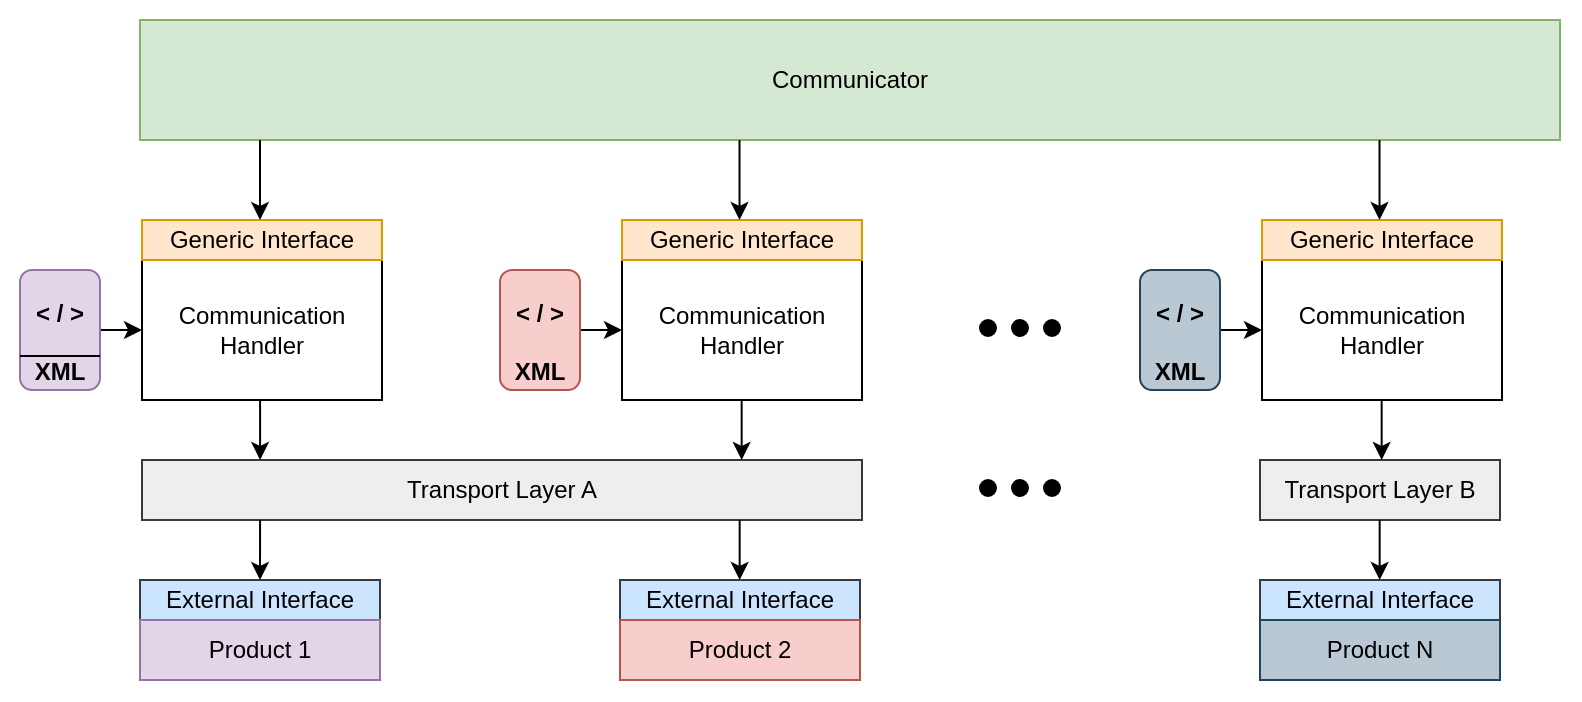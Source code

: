 <mxfile version="19.0.3" type="device"><diagram id="eH_KAKfTOrzADCKV09iF" name="Page-1"><mxGraphModel dx="1102" dy="865" grid="1" gridSize="10" guides="1" tooltips="1" connect="1" arrows="1" fold="1" page="1" pageScale="1" pageWidth="827" pageHeight="1169" background="none" math="0" shadow="0"><root><mxCell id="0"/><mxCell id="1" parent="0"/><mxCell id="WSeJycFFKVM5IYAHogYE-1" value="" style="rounded=0;whiteSpace=wrap;html=1;strokeColor=none;" vertex="1" parent="1"><mxGeometry x="30" y="30" width="790" height="350" as="geometry"/></mxCell><mxCell id="U0cZKh1xSIJEdOY7DLbc-1" value="Communicator" style="rounded=0;whiteSpace=wrap;html=1;fillColor=#d5e8d4;strokeColor=#82b366;align=center;verticalAlign=middle;" parent="1" vertex="1"><mxGeometry x="100" y="40" width="710" height="60" as="geometry"/></mxCell><mxCell id="U0cZKh1xSIJEdOY7DLbc-3" value="Communication Handler&lt;br&gt;" style="rounded=0;whiteSpace=wrap;html=1;" parent="1" vertex="1"><mxGeometry x="101" y="160" width="120" height="70" as="geometry"/></mxCell><mxCell id="U0cZKh1xSIJEdOY7DLbc-7" value="Generic Interface" style="rounded=0;whiteSpace=wrap;html=1;fillColor=#ffe6cc;strokeColor=#d79b00;" parent="1" vertex="1"><mxGeometry x="101" y="140" width="120" height="20" as="geometry"/></mxCell><mxCell id="U0cZKh1xSIJEdOY7DLbc-8" value="External Interface" style="rounded=0;whiteSpace=wrap;html=1;fillColor=#cce5ff;strokeColor=#36393d;" parent="1" vertex="1"><mxGeometry x="100" y="320" width="120" height="20" as="geometry"/></mxCell><mxCell id="U0cZKh1xSIJEdOY7DLbc-10" value="Transport Layer A" style="rounded=0;whiteSpace=wrap;html=1;fillColor=#eeeeee;strokeColor=#36393d;" parent="1" vertex="1"><mxGeometry x="101" y="260" width="360" height="30" as="geometry"/></mxCell><mxCell id="U0cZKh1xSIJEdOY7DLbc-11" value="Product 1" style="rounded=0;whiteSpace=wrap;html=1;fillColor=#e1d5e7;strokeColor=#9673a6;" parent="1" vertex="1"><mxGeometry x="100" y="340" width="120" height="30" as="geometry"/></mxCell><mxCell id="U0cZKh1xSIJEdOY7DLbc-17" value="" style="endArrow=classic;html=1;startArrow=none;startFill=0;" parent="1" edge="1"><mxGeometry width="50" height="50" relative="1" as="geometry"><mxPoint x="160" y="100" as="sourcePoint"/><mxPoint x="160" y="140" as="targetPoint"/></mxGeometry></mxCell><mxCell id="U0cZKh1xSIJEdOY7DLbc-72" value="Communication Handler&lt;br&gt;" style="rounded=0;whiteSpace=wrap;html=1;" parent="1" vertex="1"><mxGeometry x="341" y="160" width="120" height="70" as="geometry"/></mxCell><mxCell id="U0cZKh1xSIJEdOY7DLbc-74" value="Generic Interface" style="rounded=0;whiteSpace=wrap;html=1;fillColor=#ffe6cc;strokeColor=#d79b00;" parent="1" vertex="1"><mxGeometry x="341" y="140" width="120" height="20" as="geometry"/></mxCell><mxCell id="U0cZKh1xSIJEdOY7DLbc-75" value="External Interface" style="rounded=0;whiteSpace=wrap;html=1;fillColor=#cce5ff;strokeColor=#36393d;" parent="1" vertex="1"><mxGeometry x="340" y="320" width="120" height="20" as="geometry"/></mxCell><mxCell id="U0cZKh1xSIJEdOY7DLbc-77" value="Product 2" style="rounded=0;whiteSpace=wrap;html=1;fillColor=#f8cecc;strokeColor=#b85450;" parent="1" vertex="1"><mxGeometry x="340" y="340" width="120" height="30" as="geometry"/></mxCell><mxCell id="U0cZKh1xSIJEdOY7DLbc-109" value="" style="edgeStyle=orthogonalEdgeStyle;rounded=0;orthogonalLoop=1;jettySize=auto;html=1;startArrow=none;startFill=0;" parent="1" source="U0cZKh1xSIJEdOY7DLbc-105" target="U0cZKh1xSIJEdOY7DLbc-3" edge="1"><mxGeometry relative="1" as="geometry"/></mxCell><mxCell id="U0cZKh1xSIJEdOY7DLbc-105" value="&amp;lt; /&amp;nbsp;&amp;gt;&lt;br&gt;&lt;br&gt;XML" style="rounded=1;whiteSpace=wrap;html=1;align=center;fontStyle=1;verticalAlign=bottom;fillColor=#e1d5e7;strokeColor=#9673a6;" parent="1" vertex="1"><mxGeometry x="40" y="165" width="40" height="60" as="geometry"/></mxCell><mxCell id="U0cZKh1xSIJEdOY7DLbc-107" value="" style="endArrow=none;html=1;exitX=0;exitY=0.75;exitDx=0;exitDy=0;entryX=1;entryY=0.75;entryDx=0;entryDy=0;" parent="1" edge="1"><mxGeometry width="50" height="50" relative="1" as="geometry"><mxPoint x="40" y="208" as="sourcePoint"/><mxPoint x="80" y="208" as="targetPoint"/></mxGeometry></mxCell><mxCell id="U0cZKh1xSIJEdOY7DLbc-111" value="" style="edgeStyle=orthogonalEdgeStyle;rounded=0;orthogonalLoop=1;jettySize=auto;html=1;startArrow=none;startFill=0;" parent="1" source="U0cZKh1xSIJEdOY7DLbc-110" target="U0cZKh1xSIJEdOY7DLbc-72" edge="1"><mxGeometry relative="1" as="geometry"/></mxCell><mxCell id="U0cZKh1xSIJEdOY7DLbc-110" value="&amp;lt; /&amp;nbsp;&amp;gt;&lt;br&gt;&lt;br&gt;XML" style="rounded=1;whiteSpace=wrap;html=1;align=center;fontStyle=1;verticalAlign=bottom;fillColor=#f8cecc;strokeColor=#b85450;" parent="1" vertex="1"><mxGeometry x="280" y="165" width="40" height="60" as="geometry"/></mxCell><mxCell id="U0cZKh1xSIJEdOY7DLbc-112" value="Communication Handler&lt;br&gt;" style="rounded=0;whiteSpace=wrap;html=1;" parent="1" vertex="1"><mxGeometry x="661" y="160" width="120" height="70" as="geometry"/></mxCell><mxCell id="U0cZKh1xSIJEdOY7DLbc-113" value="Generic Interface" style="rounded=0;whiteSpace=wrap;html=1;fillColor=#ffe6cc;strokeColor=#d79b00;" parent="1" vertex="1"><mxGeometry x="661" y="140" width="120" height="20" as="geometry"/></mxCell><mxCell id="U0cZKh1xSIJEdOY7DLbc-114" value="External Interface" style="rounded=0;whiteSpace=wrap;html=1;fillColor=#cce5ff;strokeColor=#36393d;" parent="1" vertex="1"><mxGeometry x="660" y="320" width="120" height="20" as="geometry"/></mxCell><mxCell id="U0cZKh1xSIJEdOY7DLbc-115" value="Product N" style="rounded=0;whiteSpace=wrap;html=1;fillColor=#bac8d3;strokeColor=#23445d;" parent="1" vertex="1"><mxGeometry x="660" y="340" width="120" height="30" as="geometry"/></mxCell><mxCell id="U0cZKh1xSIJEdOY7DLbc-116" value="" style="edgeStyle=orthogonalEdgeStyle;rounded=0;orthogonalLoop=1;jettySize=auto;html=1;startArrow=none;startFill=0;" parent="1" source="U0cZKh1xSIJEdOY7DLbc-117" target="U0cZKh1xSIJEdOY7DLbc-112" edge="1"><mxGeometry relative="1" as="geometry"/></mxCell><mxCell id="U0cZKh1xSIJEdOY7DLbc-117" value="&amp;lt; /&amp;nbsp;&amp;gt;&lt;br&gt;&lt;br&gt;XML" style="rounded=1;whiteSpace=wrap;html=1;align=center;fontStyle=1;verticalAlign=bottom;fillColor=#bac8d3;strokeColor=#23445d;" parent="1" vertex="1"><mxGeometry x="600" y="165" width="40" height="60" as="geometry"/></mxCell><mxCell id="U0cZKh1xSIJEdOY7DLbc-118" value="Transport Layer B" style="rounded=0;whiteSpace=wrap;html=1;fillColor=#eeeeee;strokeColor=#36393d;" parent="1" vertex="1"><mxGeometry x="660" y="260" width="120" height="30" as="geometry"/></mxCell><mxCell id="U0cZKh1xSIJEdOY7DLbc-120" value="" style="group" parent="1" vertex="1" connectable="0"><mxGeometry x="520" y="270" width="40" height="10" as="geometry"/></mxCell><mxCell id="U0cZKh1xSIJEdOY7DLbc-121" value="" style="ellipse;whiteSpace=wrap;html=1;aspect=fixed;align=center;labelBackgroundColor=none;labelBorderColor=none;noLabel=1;fontColor=none;fillColor=#000000;" parent="U0cZKh1xSIJEdOY7DLbc-120" vertex="1"><mxGeometry width="8" height="8" as="geometry"/></mxCell><mxCell id="U0cZKh1xSIJEdOY7DLbc-122" value="" style="ellipse;whiteSpace=wrap;html=1;aspect=fixed;align=center;labelBackgroundColor=none;labelBorderColor=none;noLabel=1;fontColor=none;fillColor=#000000;" parent="U0cZKh1xSIJEdOY7DLbc-120" vertex="1"><mxGeometry x="16" width="8" height="8" as="geometry"/></mxCell><mxCell id="U0cZKh1xSIJEdOY7DLbc-123" value="" style="ellipse;whiteSpace=wrap;html=1;aspect=fixed;align=center;labelBackgroundColor=none;labelBorderColor=none;noLabel=1;fontColor=none;fillColor=#000000;" parent="U0cZKh1xSIJEdOY7DLbc-120" vertex="1"><mxGeometry x="32" width="8" height="8" as="geometry"/></mxCell><mxCell id="U0cZKh1xSIJEdOY7DLbc-133" value="" style="group" parent="1" vertex="1" connectable="0"><mxGeometry x="520" y="190" width="40" height="10" as="geometry"/></mxCell><mxCell id="U0cZKh1xSIJEdOY7DLbc-134" value="" style="ellipse;whiteSpace=wrap;html=1;aspect=fixed;align=center;labelBackgroundColor=none;labelBorderColor=none;noLabel=1;fontColor=none;fillColor=#000000;" parent="U0cZKh1xSIJEdOY7DLbc-133" vertex="1"><mxGeometry width="8" height="8" as="geometry"/></mxCell><mxCell id="U0cZKh1xSIJEdOY7DLbc-135" value="" style="ellipse;whiteSpace=wrap;html=1;aspect=fixed;align=center;labelBackgroundColor=none;labelBorderColor=none;noLabel=1;fontColor=none;fillColor=#000000;" parent="U0cZKh1xSIJEdOY7DLbc-133" vertex="1"><mxGeometry x="16" width="8" height="8" as="geometry"/></mxCell><mxCell id="U0cZKh1xSIJEdOY7DLbc-136" value="" style="ellipse;whiteSpace=wrap;html=1;aspect=fixed;align=center;labelBackgroundColor=none;labelBorderColor=none;noLabel=1;fontColor=none;fillColor=#000000;" parent="U0cZKh1xSIJEdOY7DLbc-133" vertex="1"><mxGeometry x="32" width="8" height="8" as="geometry"/></mxCell><mxCell id="DvUdB41u-TL9_8cyfjVb-3" value="" style="endArrow=classic;html=1;startArrow=none;startFill=0;" parent="1" edge="1"><mxGeometry width="50" height="50" relative="1" as="geometry"><mxPoint x="399.76" y="100" as="sourcePoint"/><mxPoint x="399.76" y="140" as="targetPoint"/></mxGeometry></mxCell><mxCell id="DvUdB41u-TL9_8cyfjVb-4" value="" style="endArrow=classic;html=1;startArrow=none;startFill=0;" parent="1" edge="1"><mxGeometry width="50" height="50" relative="1" as="geometry"><mxPoint x="719.76" y="100" as="sourcePoint"/><mxPoint x="719.76" y="140" as="targetPoint"/></mxGeometry></mxCell><mxCell id="DvUdB41u-TL9_8cyfjVb-7" value="" style="endArrow=classic;html=1;startArrow=none;startFill=0;exitX=0.492;exitY=1;exitDx=0;exitDy=0;exitPerimeter=0;entryX=0.164;entryY=0;entryDx=0;entryDy=0;entryPerimeter=0;" parent="1" source="U0cZKh1xSIJEdOY7DLbc-3" target="U0cZKh1xSIJEdOY7DLbc-10" edge="1"><mxGeometry width="50" height="50" relative="1" as="geometry"><mxPoint x="160" y="240" as="sourcePoint"/><mxPoint x="160" y="250" as="targetPoint"/></mxGeometry></mxCell><mxCell id="DvUdB41u-TL9_8cyfjVb-8" value="" style="endArrow=classic;html=1;startArrow=none;startFill=0;exitX=0.164;exitY=1;exitDx=0;exitDy=0;exitPerimeter=0;entryX=0.5;entryY=0;entryDx=0;entryDy=0;" parent="1" source="U0cZKh1xSIJEdOY7DLbc-10" target="U0cZKh1xSIJEdOY7DLbc-8" edge="1"><mxGeometry width="50" height="50" relative="1" as="geometry"><mxPoint x="160" y="300" as="sourcePoint"/><mxPoint x="160" y="310" as="targetPoint"/></mxGeometry></mxCell><mxCell id="DvUdB41u-TL9_8cyfjVb-9" value="" style="endArrow=classic;html=1;startArrow=none;startFill=0;exitX=0.492;exitY=1;exitDx=0;exitDy=0;exitPerimeter=0;entryX=0.164;entryY=0;entryDx=0;entryDy=0;entryPerimeter=0;" parent="1" edge="1"><mxGeometry width="50" height="50" relative="1" as="geometry"><mxPoint x="400.83" y="230" as="sourcePoint"/><mxPoint x="400.83" y="260" as="targetPoint"/></mxGeometry></mxCell><mxCell id="DvUdB41u-TL9_8cyfjVb-10" value="" style="endArrow=classic;html=1;startArrow=none;startFill=0;exitX=0.492;exitY=1;exitDx=0;exitDy=0;exitPerimeter=0;entryX=0.164;entryY=0;entryDx=0;entryDy=0;entryPerimeter=0;" parent="1" edge="1"><mxGeometry width="50" height="50" relative="1" as="geometry"><mxPoint x="399.83" y="290" as="sourcePoint"/><mxPoint x="399.83" y="320" as="targetPoint"/></mxGeometry></mxCell><mxCell id="DvUdB41u-TL9_8cyfjVb-12" value="" style="endArrow=classic;html=1;startArrow=none;startFill=0;exitX=0.492;exitY=1;exitDx=0;exitDy=0;exitPerimeter=0;entryX=0.164;entryY=0;entryDx=0;entryDy=0;entryPerimeter=0;" parent="1" edge="1"><mxGeometry width="50" height="50" relative="1" as="geometry"><mxPoint x="720.83" y="230" as="sourcePoint"/><mxPoint x="720.83" y="260" as="targetPoint"/></mxGeometry></mxCell><mxCell id="DvUdB41u-TL9_8cyfjVb-13" value="" style="endArrow=classic;html=1;startArrow=none;startFill=0;exitX=0.492;exitY=1;exitDx=0;exitDy=0;exitPerimeter=0;entryX=0.164;entryY=0;entryDx=0;entryDy=0;entryPerimeter=0;" parent="1" edge="1"><mxGeometry width="50" height="50" relative="1" as="geometry"><mxPoint x="719.83" y="290" as="sourcePoint"/><mxPoint x="719.83" y="320" as="targetPoint"/></mxGeometry></mxCell></root></mxGraphModel></diagram></mxfile>